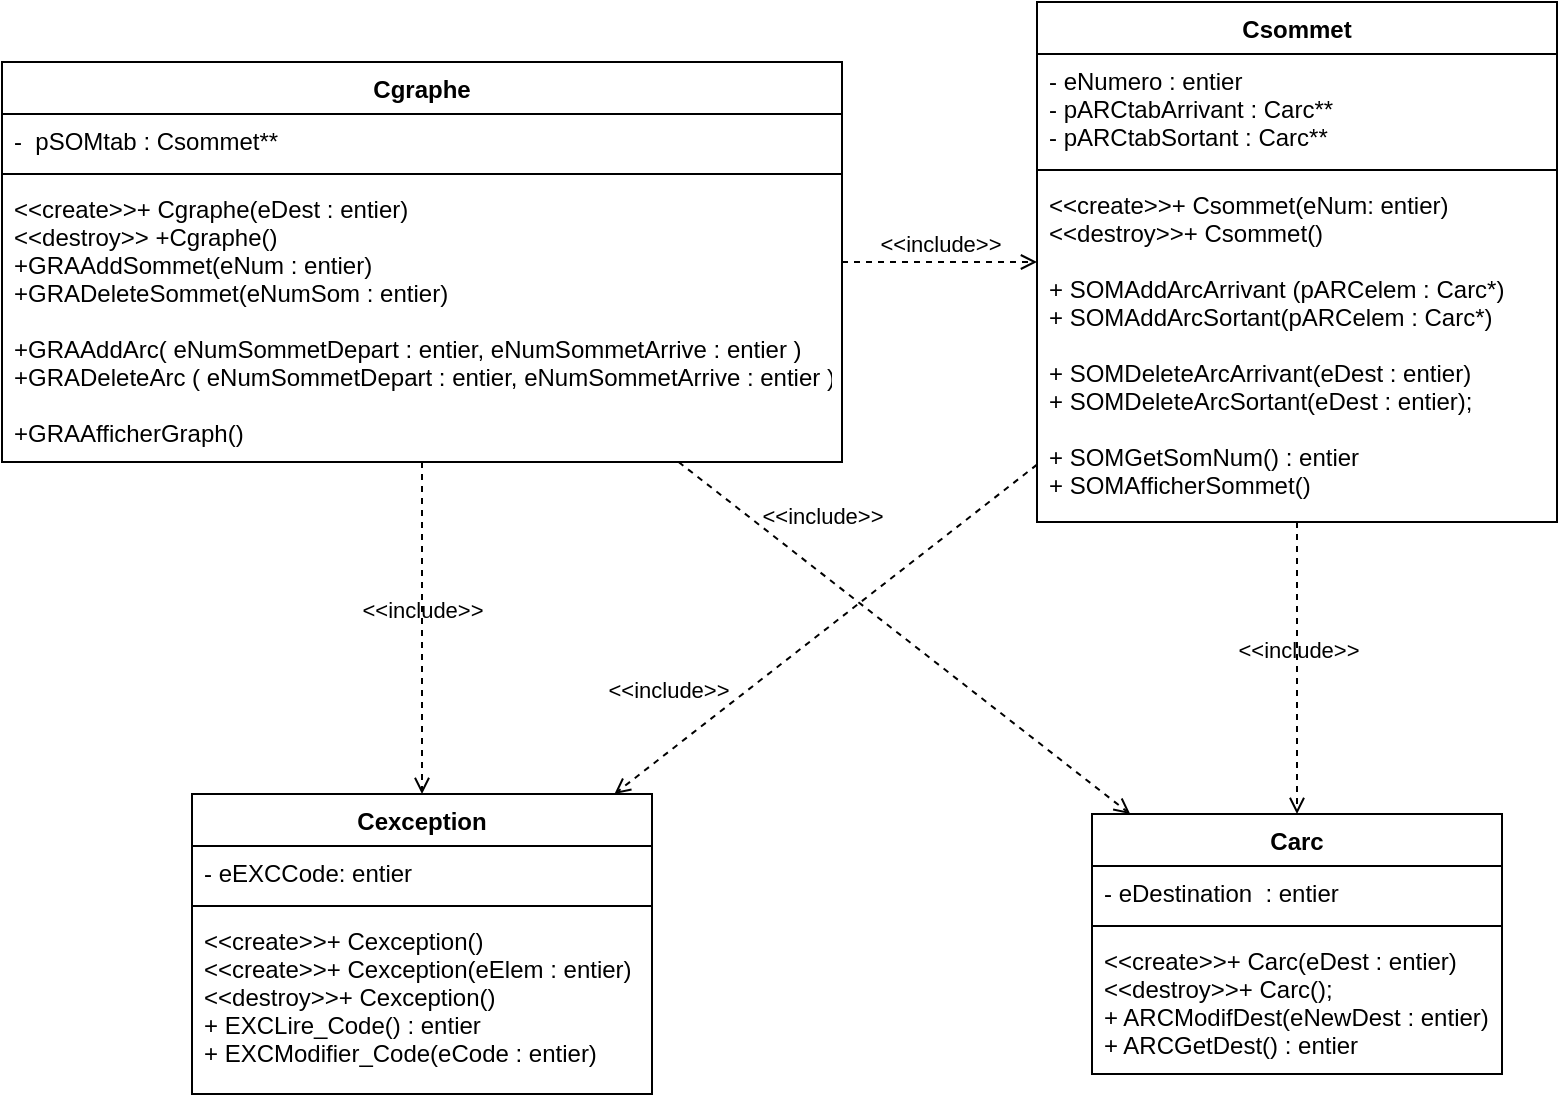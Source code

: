 <mxfile version="14.6.11" type="github">
  <diagram id="o4O8a7EBtK5oRw8HxuOW" name="Page-1">
    <mxGraphModel dx="1022" dy="437" grid="1" gridSize="10" guides="1" tooltips="1" connect="1" arrows="1" fold="1" page="1" pageScale="1" pageWidth="827" pageHeight="1169" math="0" shadow="0">
      <root>
        <mxCell id="0" />
        <mxCell id="1" parent="0" />
        <mxCell id="bLQx4u1SUMKuMdxCQeeX-1" value="Cgraphe" style="swimlane;fontStyle=1;align=center;verticalAlign=top;childLayout=stackLayout;horizontal=1;startSize=26;horizontalStack=0;resizeParent=1;resizeParentMax=0;resizeLast=0;collapsible=1;marginBottom=0;" parent="1" vertex="1">
          <mxGeometry x="10" y="54" width="420" height="200" as="geometry" />
        </mxCell>
        <mxCell id="bLQx4u1SUMKuMdxCQeeX-2" value="-  pSOMtab : Csommet**" style="text;strokeColor=none;fillColor=none;align=left;verticalAlign=top;spacingLeft=4;spacingRight=4;overflow=hidden;rotatable=0;points=[[0,0.5],[1,0.5]];portConstraint=eastwest;" parent="bLQx4u1SUMKuMdxCQeeX-1" vertex="1">
          <mxGeometry y="26" width="420" height="26" as="geometry" />
        </mxCell>
        <mxCell id="bLQx4u1SUMKuMdxCQeeX-3" value="" style="line;strokeWidth=1;fillColor=none;align=left;verticalAlign=middle;spacingTop=-1;spacingLeft=3;spacingRight=3;rotatable=0;labelPosition=right;points=[];portConstraint=eastwest;" parent="bLQx4u1SUMKuMdxCQeeX-1" vertex="1">
          <mxGeometry y="52" width="420" height="8" as="geometry" />
        </mxCell>
        <mxCell id="bLQx4u1SUMKuMdxCQeeX-4" value="&lt;&lt;create&gt;&gt;+ Cgraphe(eDest : entier)&#xa;&lt;&lt;destroy&gt;&gt; +Cgraphe()&#xa;+GRAAddSommet(eNum : entier)&#xa;+GRADeleteSommet(eNumSom : entier)&#xa;&#xa;+GRAAddArc( eNumSommetDepart : entier, eNumSommetArrive : entier )&#xa;+GRADeleteArc ( eNumSommetDepart : entier, eNumSommetArrive : entier )&#xa;&#xa;+GRAAfficherGraph()" style="text;strokeColor=none;fillColor=none;align=left;verticalAlign=top;spacingLeft=4;spacingRight=4;overflow=hidden;rotatable=0;points=[[0,0.5],[1,0.5]];portConstraint=eastwest;" parent="bLQx4u1SUMKuMdxCQeeX-1" vertex="1">
          <mxGeometry y="60" width="420" height="140" as="geometry" />
        </mxCell>
        <mxCell id="zVvoivQQcT_Ts4mum_z7-1" value="Csommet" style="swimlane;fontStyle=1;align=center;verticalAlign=top;childLayout=stackLayout;horizontal=1;startSize=26;horizontalStack=0;resizeParent=1;resizeParentMax=0;resizeLast=0;collapsible=1;marginBottom=0;" parent="1" vertex="1">
          <mxGeometry x="527.5" y="24" width="260" height="260" as="geometry" />
        </mxCell>
        <mxCell id="zVvoivQQcT_Ts4mum_z7-2" value="- eNumero : entier&#xa;- pARCtabArrivant : Carc**&#xa;- pARCtabSortant : Carc**" style="text;strokeColor=none;fillColor=none;align=left;verticalAlign=top;spacingLeft=4;spacingRight=4;overflow=hidden;rotatable=0;points=[[0,0.5],[1,0.5]];portConstraint=eastwest;" parent="zVvoivQQcT_Ts4mum_z7-1" vertex="1">
          <mxGeometry y="26" width="260" height="54" as="geometry" />
        </mxCell>
        <mxCell id="zVvoivQQcT_Ts4mum_z7-3" value="" style="line;strokeWidth=1;fillColor=none;align=left;verticalAlign=middle;spacingTop=-1;spacingLeft=3;spacingRight=3;rotatable=0;labelPosition=right;points=[];portConstraint=eastwest;" parent="zVvoivQQcT_Ts4mum_z7-1" vertex="1">
          <mxGeometry y="80" width="260" height="8" as="geometry" />
        </mxCell>
        <mxCell id="zVvoivQQcT_Ts4mum_z7-4" value="&lt;&lt;create&gt;&gt;+ Csommet(eNum: entier)&#xa;&lt;&lt;destroy&gt;&gt;+ Csommet()&#xa;&#xa;+ SOMAddArcArrivant (pARCelem : Carc*)&#xa;+ SOMAddArcSortant(pARCelem : Carc*)&#xa;&#xa;+ SOMDeleteArcArrivant(eDest : entier)&#xa;+ SOMDeleteArcSortant(eDest : entier);&#xa;&#xa;+ SOMGetSomNum() : entier&#xa;+ SOMAfficherSommet()" style="text;strokeColor=none;fillColor=none;align=left;verticalAlign=top;spacingLeft=4;spacingRight=4;overflow=hidden;rotatable=0;points=[[0,0.5],[1,0.5]];portConstraint=eastwest;" parent="zVvoivQQcT_Ts4mum_z7-1" vertex="1">
          <mxGeometry y="88" width="260" height="172" as="geometry" />
        </mxCell>
        <mxCell id="zVvoivQQcT_Ts4mum_z7-5" value="Carc" style="swimlane;fontStyle=1;align=center;verticalAlign=top;childLayout=stackLayout;horizontal=1;startSize=26;horizontalStack=0;resizeParent=1;resizeParentMax=0;resizeLast=0;collapsible=1;marginBottom=0;" parent="1" vertex="1">
          <mxGeometry x="555" y="430" width="205" height="130" as="geometry" />
        </mxCell>
        <mxCell id="zVvoivQQcT_Ts4mum_z7-6" value="- eDestination  : entier" style="text;strokeColor=none;fillColor=none;align=left;verticalAlign=top;spacingLeft=4;spacingRight=4;overflow=hidden;rotatable=0;points=[[0,0.5],[1,0.5]];portConstraint=eastwest;" parent="zVvoivQQcT_Ts4mum_z7-5" vertex="1">
          <mxGeometry y="26" width="205" height="26" as="geometry" />
        </mxCell>
        <mxCell id="zVvoivQQcT_Ts4mum_z7-7" value="" style="line;strokeWidth=1;fillColor=none;align=left;verticalAlign=middle;spacingTop=-1;spacingLeft=3;spacingRight=3;rotatable=0;labelPosition=right;points=[];portConstraint=eastwest;" parent="zVvoivQQcT_Ts4mum_z7-5" vertex="1">
          <mxGeometry y="52" width="205" height="8" as="geometry" />
        </mxCell>
        <mxCell id="zVvoivQQcT_Ts4mum_z7-8" value="&lt;&lt;create&gt;&gt;+ Carc(eDest : entier)&#xa;&lt;&lt;destroy&gt;&gt;+ Carc();&#xa;+ ARCModifDest(eNewDest : entier)&#xa;+ ARCGetDest() : entier" style="text;strokeColor=none;fillColor=none;align=left;verticalAlign=top;spacingLeft=4;spacingRight=4;overflow=hidden;rotatable=0;points=[[0,0.5],[1,0.5]];portConstraint=eastwest;" parent="zVvoivQQcT_Ts4mum_z7-5" vertex="1">
          <mxGeometry y="60" width="205" height="70" as="geometry" />
        </mxCell>
        <mxCell id="zVvoivQQcT_Ts4mum_z7-9" value="Cexception" style="swimlane;fontStyle=1;align=center;verticalAlign=top;childLayout=stackLayout;horizontal=1;startSize=26;horizontalStack=0;resizeParent=1;resizeParentMax=0;resizeLast=0;collapsible=1;marginBottom=0;" parent="1" vertex="1">
          <mxGeometry x="105" y="420" width="230" height="150" as="geometry" />
        </mxCell>
        <mxCell id="zVvoivQQcT_Ts4mum_z7-10" value="- eEXCCode: entier" style="text;strokeColor=none;fillColor=none;align=left;verticalAlign=top;spacingLeft=4;spacingRight=4;overflow=hidden;rotatable=0;points=[[0,0.5],[1,0.5]];portConstraint=eastwest;" parent="zVvoivQQcT_Ts4mum_z7-9" vertex="1">
          <mxGeometry y="26" width="230" height="26" as="geometry" />
        </mxCell>
        <mxCell id="zVvoivQQcT_Ts4mum_z7-11" value="" style="line;strokeWidth=1;fillColor=none;align=left;verticalAlign=middle;spacingTop=-1;spacingLeft=3;spacingRight=3;rotatable=0;labelPosition=right;points=[];portConstraint=eastwest;" parent="zVvoivQQcT_Ts4mum_z7-9" vertex="1">
          <mxGeometry y="52" width="230" height="8" as="geometry" />
        </mxCell>
        <mxCell id="zVvoivQQcT_Ts4mum_z7-12" value="&lt;&lt;create&gt;&gt;+ Cexception()&#xa;&lt;&lt;create&gt;&gt;+ Cexception(eElem : entier)&#xa;&lt;&lt;destroy&gt;&gt;+ Cexception()&#xa;+ EXCLire_Code() : entier&#xa;+ EXCModifier_Code(eCode : entier)" style="text;strokeColor=none;fillColor=none;align=left;verticalAlign=top;spacingLeft=4;spacingRight=4;overflow=hidden;rotatable=0;points=[[0,0.5],[1,0.5]];portConstraint=eastwest;" parent="zVvoivQQcT_Ts4mum_z7-9" vertex="1">
          <mxGeometry y="60" width="230" height="90" as="geometry" />
        </mxCell>
        <mxCell id="oKEsJH-ae9x5906RW8em-7" value="&amp;lt;&amp;lt;include&amp;gt;&amp;gt;" style="html=1;verticalAlign=bottom;labelBackgroundColor=none;endArrow=open;endFill=0;dashed=1;" edge="1" parent="1" source="zVvoivQQcT_Ts4mum_z7-1" target="zVvoivQQcT_Ts4mum_z7-9">
          <mxGeometry x="0.647" y="-17" width="160" relative="1" as="geometry">
            <mxPoint x="500" y="460" as="sourcePoint" />
            <mxPoint x="460" y="570" as="targetPoint" />
            <mxPoint as="offset" />
          </mxGeometry>
        </mxCell>
        <mxCell id="oKEsJH-ae9x5906RW8em-8" value="&amp;lt;&amp;lt;include&amp;gt;&amp;gt;" style="html=1;verticalAlign=bottom;labelBackgroundColor=none;endArrow=open;endFill=0;dashed=1;" edge="1" parent="1" source="bLQx4u1SUMKuMdxCQeeX-1" target="zVvoivQQcT_Ts4mum_z7-9">
          <mxGeometry width="160" relative="1" as="geometry">
            <mxPoint x="100" y="300" as="sourcePoint" />
            <mxPoint x="470" y="580" as="targetPoint" />
          </mxGeometry>
        </mxCell>
        <mxCell id="oKEsJH-ae9x5906RW8em-10" value="&amp;lt;&amp;lt;include&amp;gt;&amp;gt;" style="html=1;verticalAlign=bottom;labelBackgroundColor=none;endArrow=open;endFill=0;dashed=1;" edge="1" parent="1" source="bLQx4u1SUMKuMdxCQeeX-1" target="zVvoivQQcT_Ts4mum_z7-1">
          <mxGeometry width="160" relative="1" as="geometry">
            <mxPoint x="530" y="490" as="sourcePoint" />
            <mxPoint x="490" y="600" as="targetPoint" />
          </mxGeometry>
        </mxCell>
        <mxCell id="oKEsJH-ae9x5906RW8em-11" value="&amp;lt;&amp;lt;include&amp;gt;&amp;gt;" style="html=1;verticalAlign=bottom;labelBackgroundColor=none;endArrow=open;endFill=0;dashed=1;" edge="1" parent="1" source="bLQx4u1SUMKuMdxCQeeX-1" target="zVvoivQQcT_Ts4mum_z7-5">
          <mxGeometry x="-0.45" y="16" width="160" relative="1" as="geometry">
            <mxPoint x="540" y="500" as="sourcePoint" />
            <mxPoint x="500" y="610" as="targetPoint" />
            <mxPoint as="offset" />
          </mxGeometry>
        </mxCell>
        <mxCell id="oKEsJH-ae9x5906RW8em-13" value="&amp;lt;&amp;lt;include&amp;gt;&amp;gt;" style="html=1;verticalAlign=bottom;labelBackgroundColor=none;endArrow=open;endFill=0;dashed=1;" edge="1" parent="1" source="zVvoivQQcT_Ts4mum_z7-1" target="zVvoivQQcT_Ts4mum_z7-5">
          <mxGeometry width="160" relative="1" as="geometry">
            <mxPoint x="550" y="510" as="sourcePoint" />
            <mxPoint x="510" y="620" as="targetPoint" />
          </mxGeometry>
        </mxCell>
      </root>
    </mxGraphModel>
  </diagram>
</mxfile>

